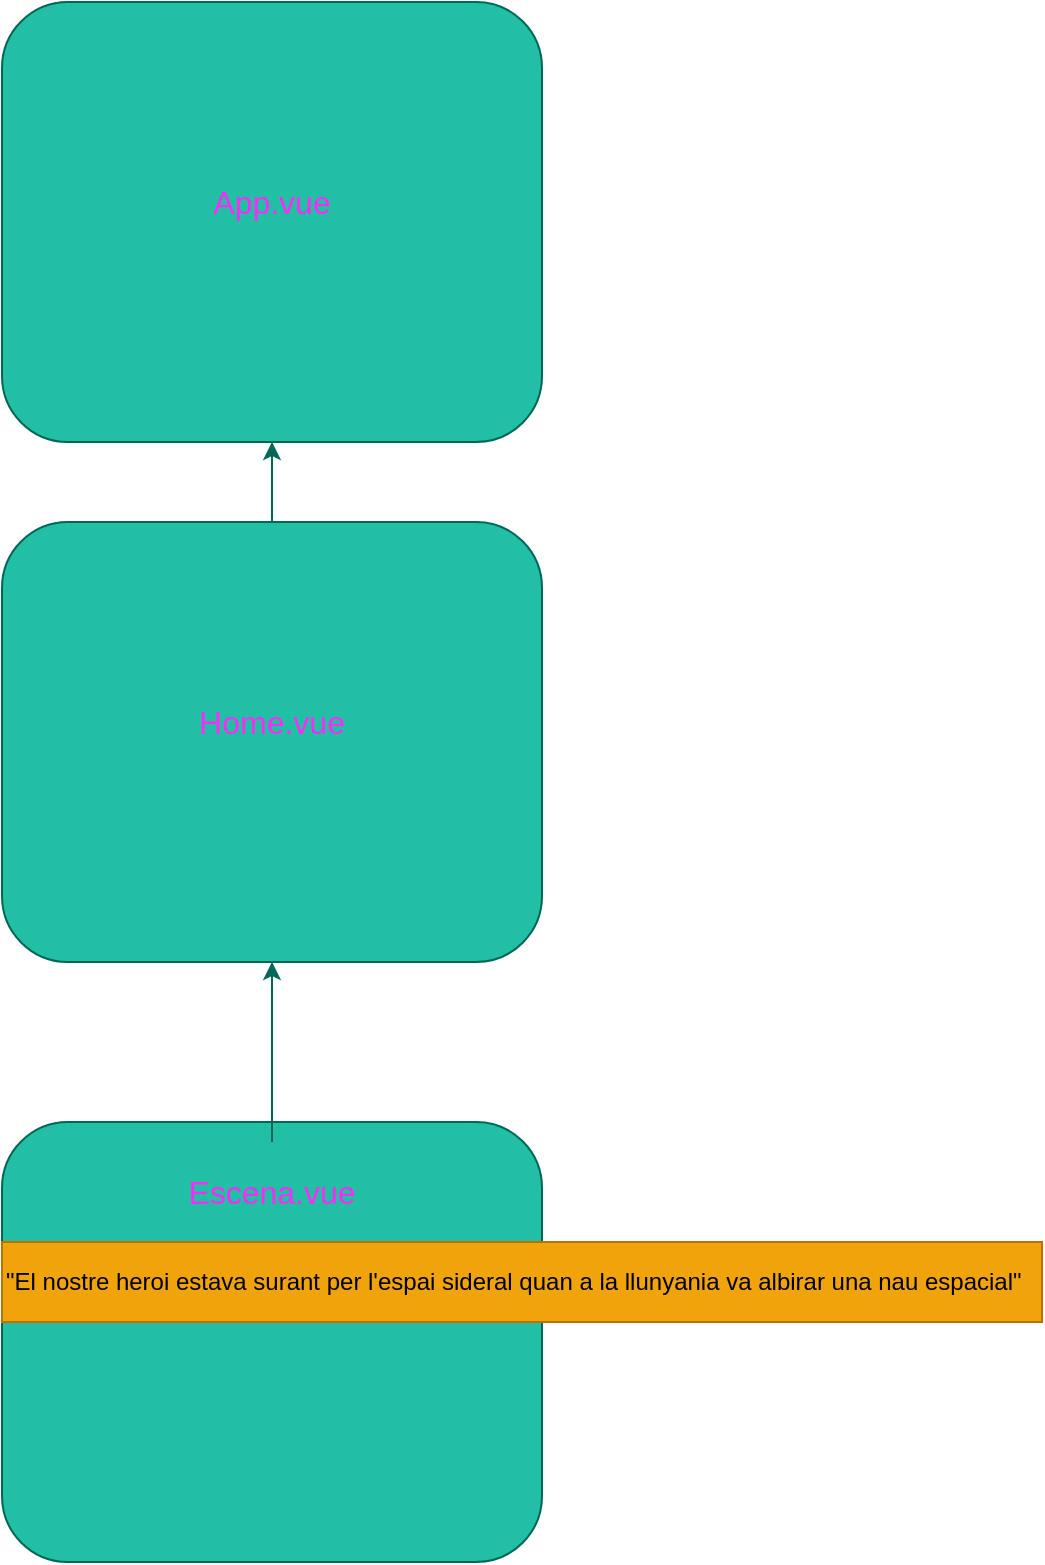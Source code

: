 <mxfile>
    <diagram id="e91MqwquHhz2js4BfBC9" name="Page-1">
        <mxGraphModel dx="1885" dy="735" grid="1" gridSize="10" guides="1" tooltips="1" connect="1" arrows="1" fold="1" page="1" pageScale="1" pageWidth="827" pageHeight="1169" math="0" shadow="0">
            <root>
                <mxCell id="0"/>
                <mxCell id="1" parent="0"/>
                <mxCell id="2" value="" style="whiteSpace=wrap;html=1;fillColor=#21C0A5;strokeColor=#006658;fontColor=#5C5C5C;rounded=1;" vertex="1" parent="1">
                    <mxGeometry x="-10" y="10" width="270" height="220" as="geometry"/>
                </mxCell>
                <mxCell id="3" value="&lt;font style=&quot;font-size: 16px&quot; color=&quot;#ff29f8&quot;&gt;App.vue&lt;/font&gt;" style="text;html=1;strokeColor=none;fillColor=none;align=center;verticalAlign=middle;whiteSpace=wrap;fontColor=#5C5C5C;rounded=1;" vertex="1" parent="1">
                    <mxGeometry x="90" y="90" width="70" height="40" as="geometry"/>
                </mxCell>
                <mxCell id="10" style="edgeStyle=orthogonalEdgeStyle;rounded=1;sketch=0;orthogonalLoop=1;jettySize=auto;html=1;exitX=0.5;exitY=0;exitDx=0;exitDy=0;fontColor=#5C5C5C;strokeColor=#006658;fillColor=#21C0A5;" edge="1" parent="1" source="4" target="2">
                    <mxGeometry relative="1" as="geometry"/>
                </mxCell>
                <mxCell id="4" value="" style="whiteSpace=wrap;html=1;fillColor=#21C0A5;strokeColor=#006658;fontColor=#5C5C5C;rounded=1;" vertex="1" parent="1">
                    <mxGeometry x="-10" y="270" width="270" height="220" as="geometry"/>
                </mxCell>
                <mxCell id="5" value="&lt;font style=&quot;font-size: 16px&quot; color=&quot;#ff29f8&quot;&gt;Home.vue&lt;/font&gt;" style="text;html=1;strokeColor=none;fillColor=none;align=center;verticalAlign=middle;whiteSpace=wrap;fontColor=#5C5C5C;rounded=1;" vertex="1" parent="1">
                    <mxGeometry x="90" y="350" width="70" height="40" as="geometry"/>
                </mxCell>
                <mxCell id="6" value="" style="whiteSpace=wrap;html=1;fillColor=#21C0A5;strokeColor=#006658;fontColor=#5C5C5C;rounded=1;" vertex="1" parent="1">
                    <mxGeometry x="-10" y="570" width="270" height="220" as="geometry"/>
                </mxCell>
                <mxCell id="9" style="edgeStyle=orthogonalEdgeStyle;rounded=1;sketch=0;orthogonalLoop=1;jettySize=auto;html=1;fontColor=#5C5C5C;strokeColor=#006658;fillColor=#21C0A5;" edge="1" parent="1" source="7" target="4">
                    <mxGeometry relative="1" as="geometry"/>
                </mxCell>
                <mxCell id="7" value="&lt;font style=&quot;font-size: 16px&quot; color=&quot;#ff29f8&quot;&gt;Escena.vue&lt;/font&gt;" style="text;html=1;strokeColor=none;fillColor=none;align=center;verticalAlign=middle;whiteSpace=wrap;fontColor=#5C5C5C;rounded=1;" vertex="1" parent="1">
                    <mxGeometry x="75" y="580" width="100" height="50" as="geometry"/>
                </mxCell>
                <mxCell id="8" value="&quot;El nostre heroi estava surant per l'espai sideral quan a la llunyania va albirar una nau espacial&quot;" style="text;strokeColor=#BD7000;fillColor=#f0a30a;align=left;verticalAlign=middle;rounded=0;sketch=0;fontColor=#000000;whiteSpace=wrap;html=1;" vertex="1" parent="1">
                    <mxGeometry x="-10" y="630" width="520" height="40" as="geometry"/>
                </mxCell>
            </root>
        </mxGraphModel>
    </diagram>
</mxfile>